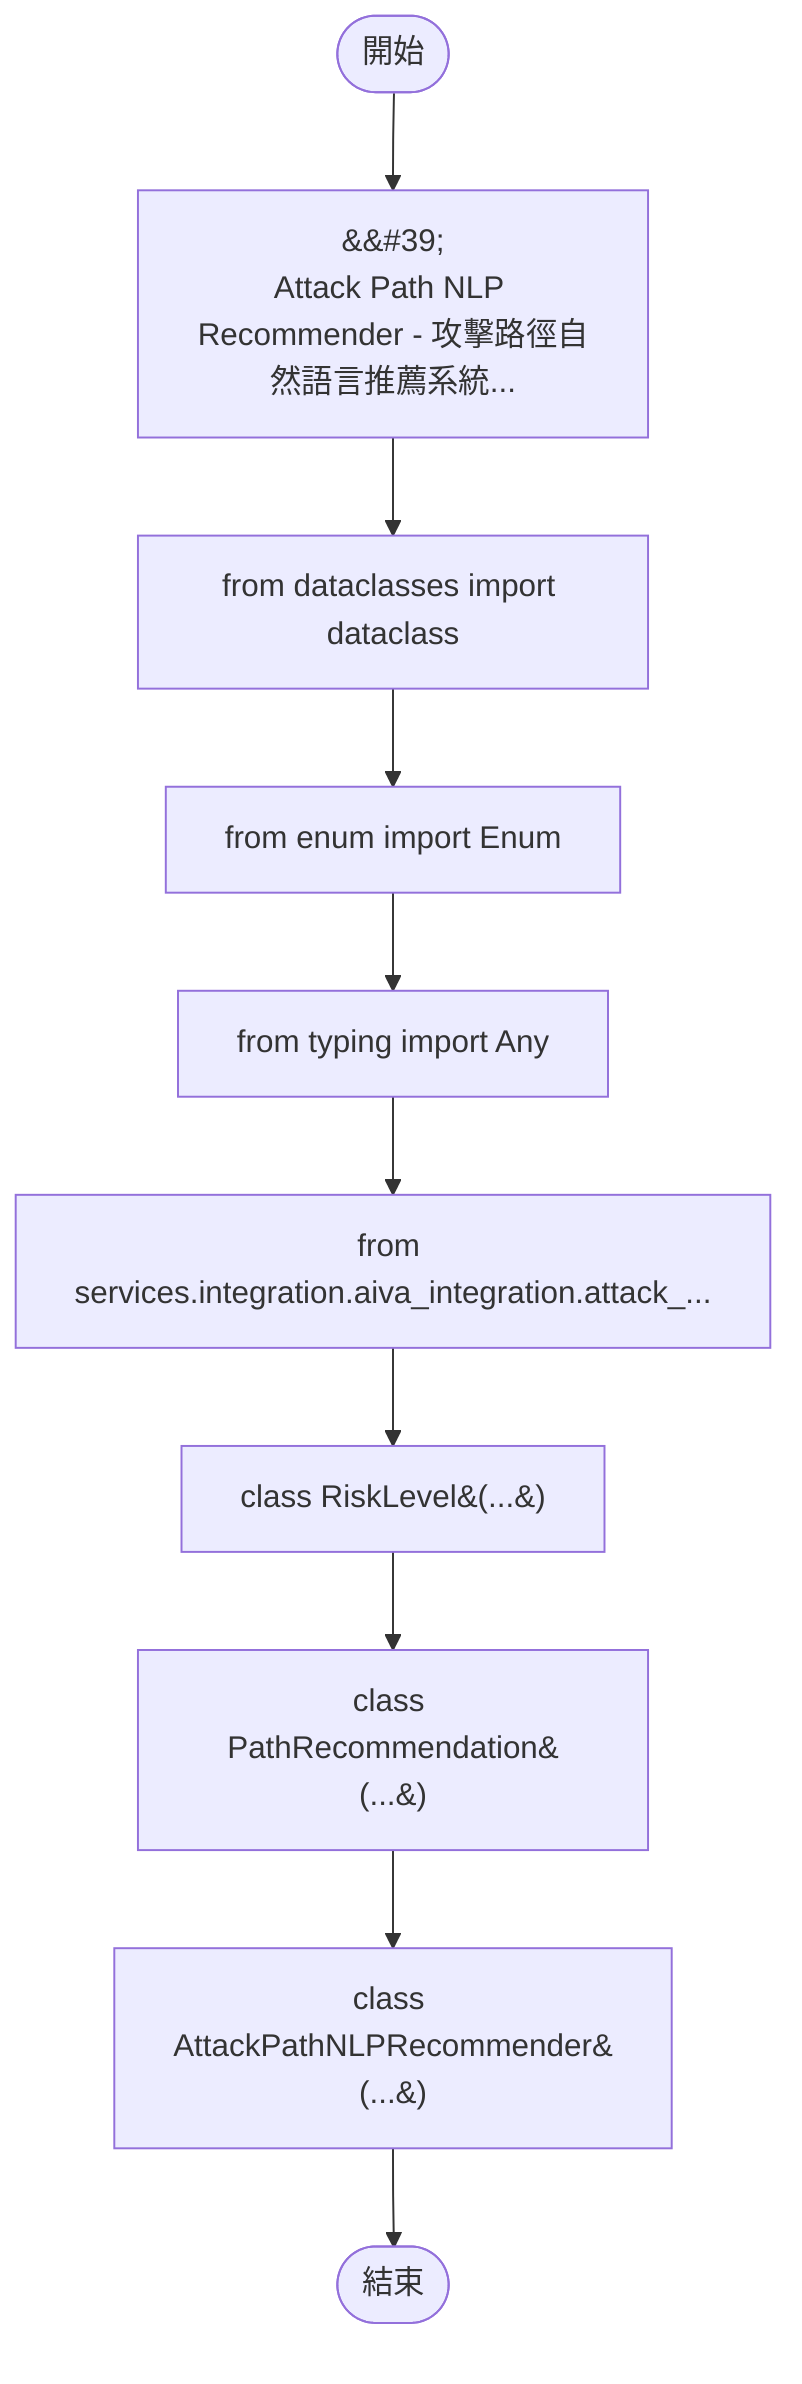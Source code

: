flowchart TB
    n1([開始])
    n2([結束])
    n3[&amp;&#35;39;\nAttack Path NLP Recommender - 攻擊路徑自然語言推薦系統...]
    n4[from dataclasses import dataclass]
    n5[from enum import Enum]
    n6[from typing import Any]
    n7[from services.integration.aiva_integration.attack_...]
    n8[class RiskLevel&#40;...&#41;]
    n9[class PathRecommendation&#40;...&#41;]
    n10[class AttackPathNLPRecommender&#40;...&#41;]
    n1 --> n3
    n3 --> n4
    n4 --> n5
    n5 --> n6
    n6 --> n7
    n7 --> n8
    n8 --> n9
    n9 --> n10
    n10 --> n2